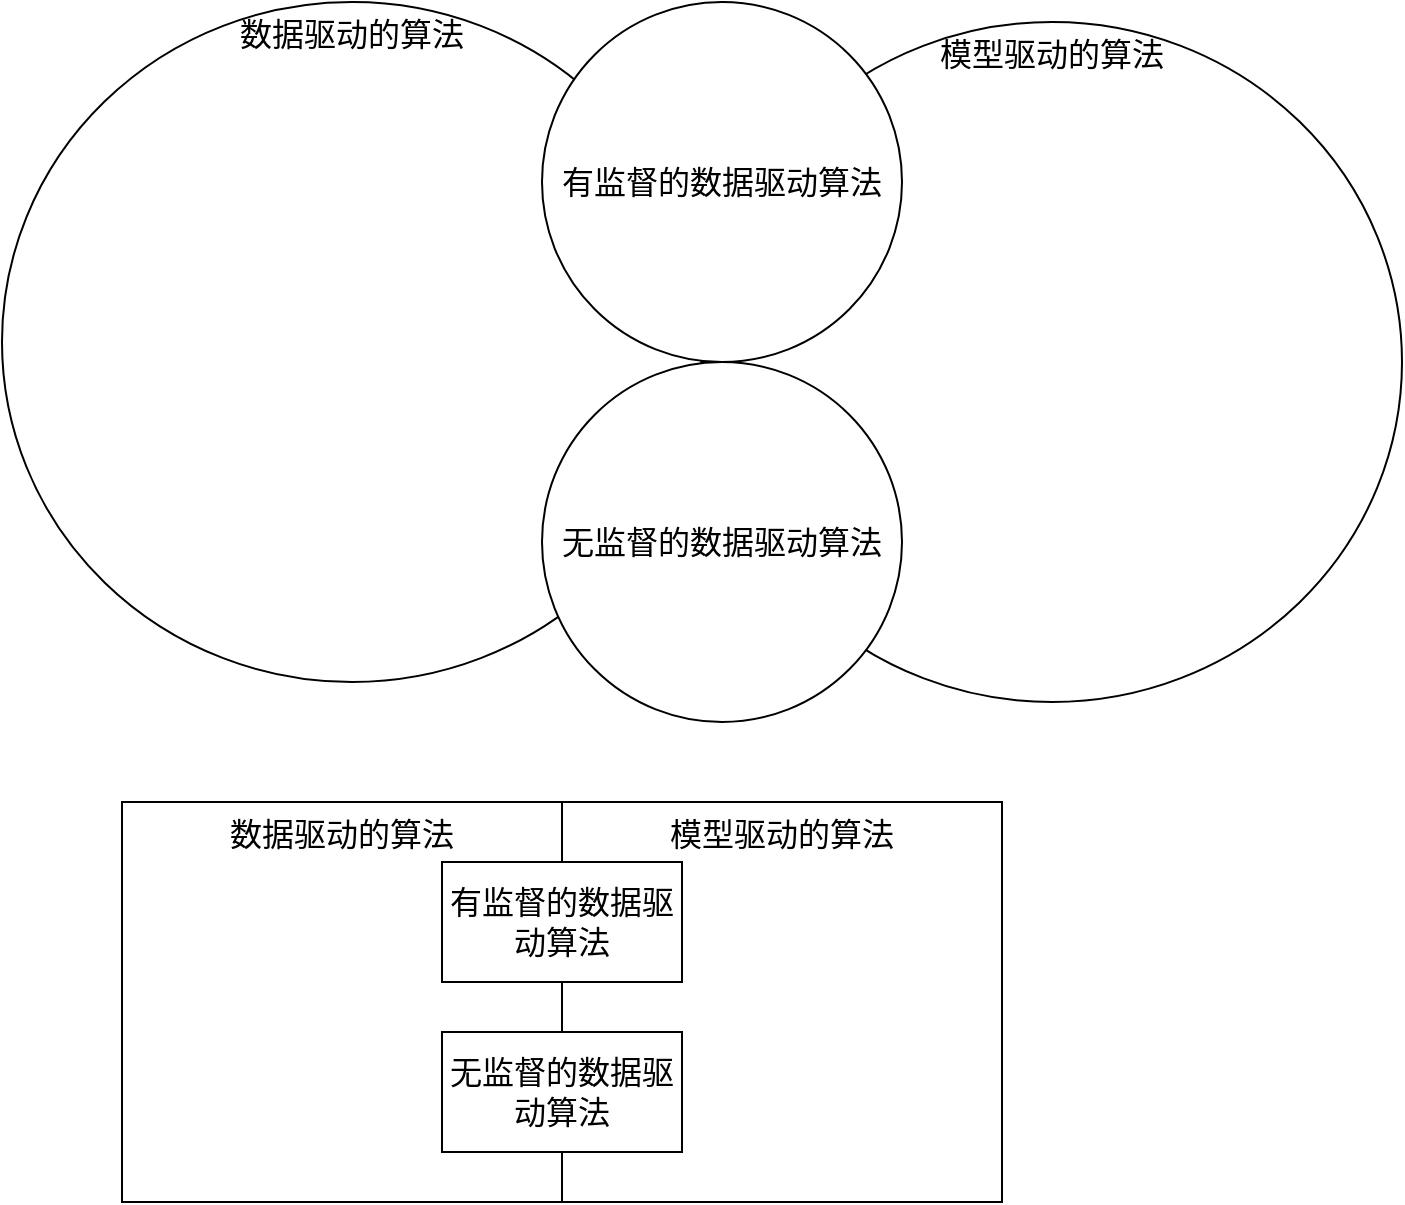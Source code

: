 <mxfile version="20.8.20" type="github">
  <diagram name="第 1 页" id="L4vdhgiQjDFBIKtXPQk2">
    <mxGraphModel dx="1050" dy="493" grid="1" gridSize="10" guides="1" tooltips="1" connect="1" arrows="1" fold="1" page="1" pageScale="1" pageWidth="827" pageHeight="1169" math="0" shadow="0">
      <root>
        <mxCell id="0" />
        <mxCell id="1" parent="0" />
        <mxCell id="5wGxfzAdoBYVDlcDzX59-1" value="数据驱动的算法" style="ellipse;whiteSpace=wrap;html=1;verticalAlign=top;fontSize=16;fontFamily=Times New Roman;" vertex="1" parent="1">
          <mxGeometry x="50" y="70" width="350" height="340" as="geometry" />
        </mxCell>
        <mxCell id="5wGxfzAdoBYVDlcDzX59-7" value="模型驱动的算法" style="ellipse;whiteSpace=wrap;html=1;verticalAlign=top;fontSize=16;fontFamily=Times New Roman;" vertex="1" parent="1">
          <mxGeometry x="400" y="80" width="350" height="340" as="geometry" />
        </mxCell>
        <mxCell id="5wGxfzAdoBYVDlcDzX59-8" value="有监督的数据驱动算法" style="ellipse;whiteSpace=wrap;html=1;aspect=fixed;fontSize=16;fontFamily=Times New Roman;" vertex="1" parent="1">
          <mxGeometry x="320" y="70" width="180" height="180" as="geometry" />
        </mxCell>
        <mxCell id="5wGxfzAdoBYVDlcDzX59-5" value="无监督的数据驱动算法" style="ellipse;whiteSpace=wrap;html=1;aspect=fixed;fontSize=16;fontFamily=Times New Roman;" vertex="1" parent="1">
          <mxGeometry x="320" y="250" width="180" height="180" as="geometry" />
        </mxCell>
        <mxCell id="5wGxfzAdoBYVDlcDzX59-9" value="数据驱动的算法" style="rounded=0;whiteSpace=wrap;html=1;fontFamily=Times New Roman;fontSize=16;verticalAlign=top;" vertex="1" parent="1">
          <mxGeometry x="110" y="470" width="220" height="200" as="geometry" />
        </mxCell>
        <mxCell id="5wGxfzAdoBYVDlcDzX59-10" value="模型驱动的算法" style="rounded=0;whiteSpace=wrap;html=1;fontFamily=Times New Roman;fontSize=16;verticalAlign=top;" vertex="1" parent="1">
          <mxGeometry x="330" y="470" width="220" height="200" as="geometry" />
        </mxCell>
        <mxCell id="5wGxfzAdoBYVDlcDzX59-11" value="有监督的数据驱动算法" style="rounded=0;whiteSpace=wrap;html=1;fontFamily=Times New Roman;fontSize=16;" vertex="1" parent="1">
          <mxGeometry x="270" y="500" width="120" height="60" as="geometry" />
        </mxCell>
        <mxCell id="5wGxfzAdoBYVDlcDzX59-12" value="无监督的数据驱动算法" style="rounded=0;whiteSpace=wrap;html=1;fontFamily=Times New Roman;fontSize=16;" vertex="1" parent="1">
          <mxGeometry x="270" y="585" width="120" height="60" as="geometry" />
        </mxCell>
      </root>
    </mxGraphModel>
  </diagram>
</mxfile>
